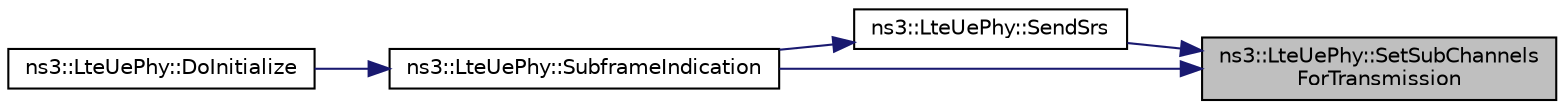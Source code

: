 digraph "ns3::LteUePhy::SetSubChannelsForTransmission"
{
 // LATEX_PDF_SIZE
  edge [fontname="Helvetica",fontsize="10",labelfontname="Helvetica",labelfontsize="10"];
  node [fontname="Helvetica",fontsize="10",shape=record];
  rankdir="RL";
  Node1 [label="ns3::LteUePhy::SetSubChannels\lForTransmission",height=0.2,width=0.4,color="black", fillcolor="grey75", style="filled", fontcolor="black",tooltip="Set a list of sub channels to use in TX."];
  Node1 -> Node2 [dir="back",color="midnightblue",fontsize="10",style="solid",fontname="Helvetica"];
  Node2 [label="ns3::LteUePhy::SendSrs",height=0.2,width=0.4,color="black", fillcolor="white", style="filled",URL="$classns3_1_1_lte_ue_phy.html#af5e670e16b13fbb9368f75bedf199067",tooltip="Send the SRS signal in the last symbols of the frame."];
  Node2 -> Node3 [dir="back",color="midnightblue",fontsize="10",style="solid",fontname="Helvetica"];
  Node3 [label="ns3::LteUePhy::SubframeIndication",height=0.2,width=0.4,color="black", fillcolor="white", style="filled",URL="$classns3_1_1_lte_ue_phy.html#a65c18191859a190cbd880175e2ffeac3",tooltip="trigger from eNB the start from a new frame"];
  Node3 -> Node4 [dir="back",color="midnightblue",fontsize="10",style="solid",fontname="Helvetica"];
  Node4 [label="ns3::LteUePhy::DoInitialize",height=0.2,width=0.4,color="black", fillcolor="white", style="filled",URL="$classns3_1_1_lte_ue_phy.html#a09daf3f8475e2e1c4639b552d5381d7a",tooltip="Initialize() implementation."];
  Node1 -> Node3 [dir="back",color="midnightblue",fontsize="10",style="solid",fontname="Helvetica"];
}
